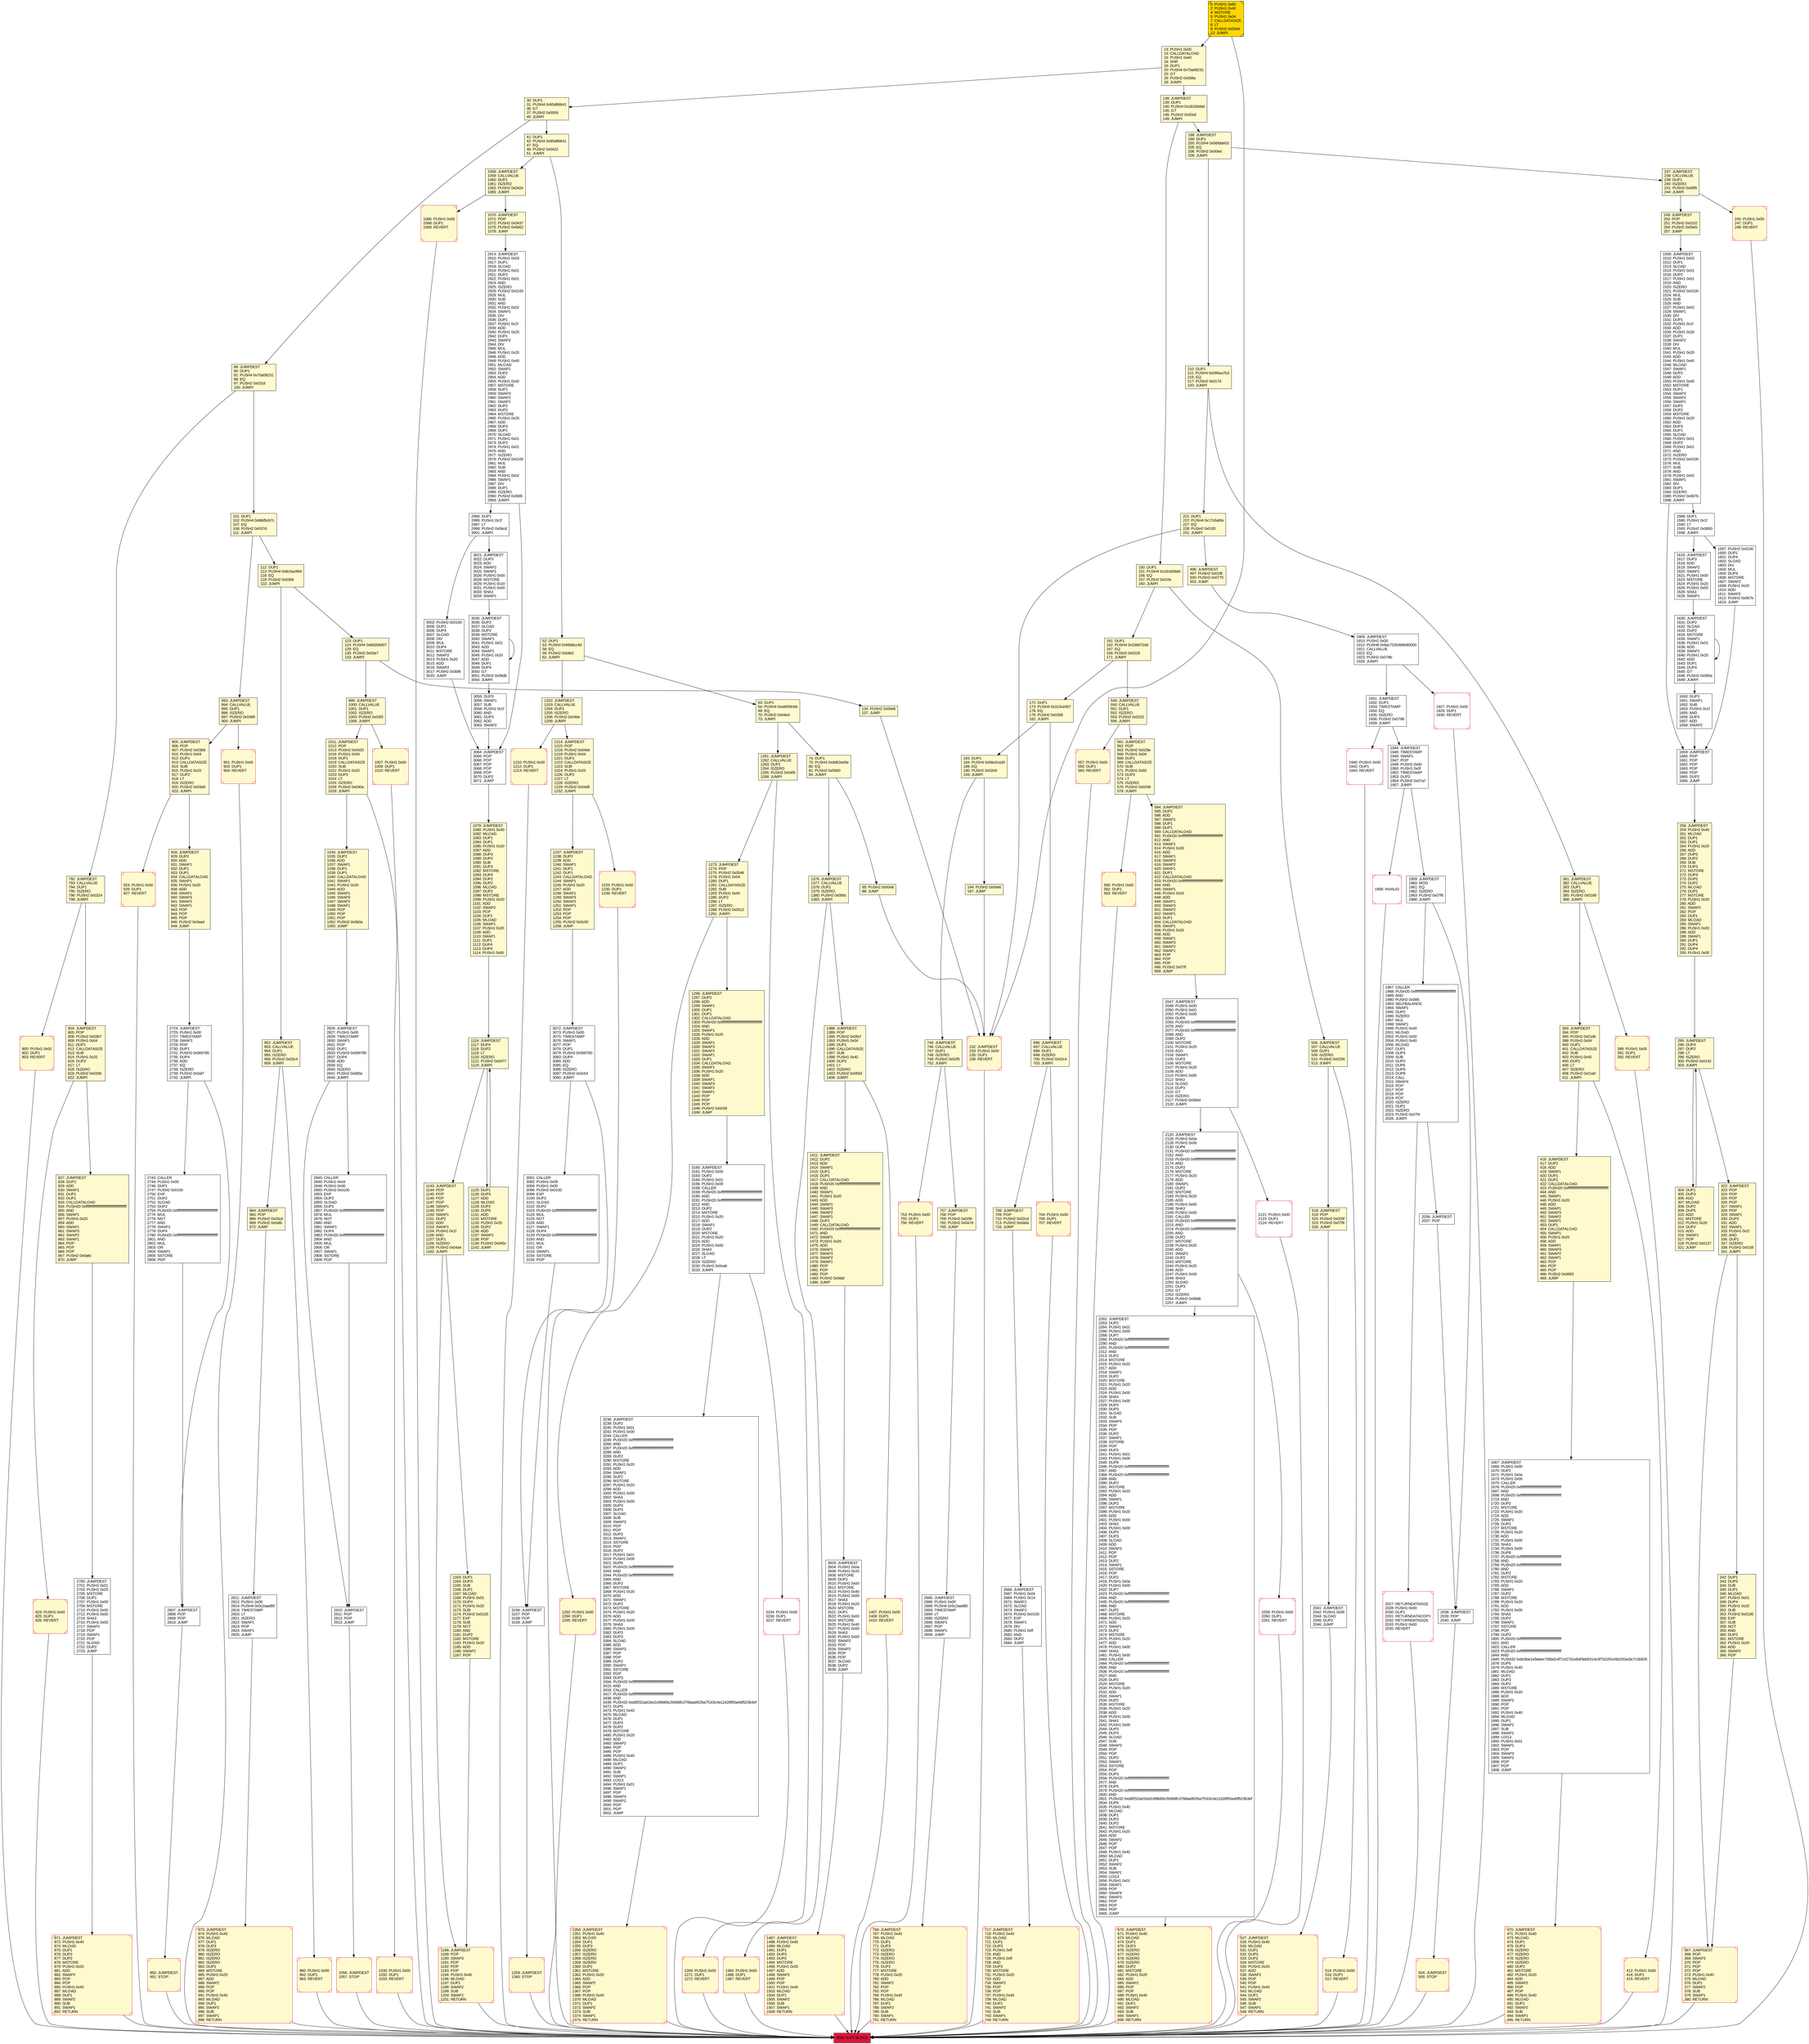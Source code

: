 digraph G {
bgcolor=transparent rankdir=UD;
node [shape=box style=filled color=black fillcolor=white fontname=arial fontcolor=black];
1034 [label="1034: JUMPDEST\l1035: DUP2\l1036: ADD\l1037: SWAP1\l1038: DUP1\l1039: DUP1\l1040: CALLDATALOAD\l1041: SWAP1\l1042: PUSH1 0x20\l1044: ADD\l1045: SWAP1\l1046: SWAP3\l1047: SWAP2\l1048: SWAP1\l1049: POP\l1050: POP\l1051: POP\l1052: PUSH2 0x0b0a\l1055: JUMP\l" fillcolor=lemonchiffon ];
3234 [label="3234: PUSH1 0x00\l3236: DUP1\l3237: REVERT\l" shape=Msquare color=crimson ];
134 [label="134: PUSH2 0x00e8\l137: JUMP\l" fillcolor=lemonchiffon ];
1411 [label="1411: JUMPDEST\l1412: DUP2\l1413: ADD\l1414: SWAP1\l1415: DUP1\l1416: DUP1\l1417: CALLDATALOAD\l1418: PUSH20 0xffffffffffffffffffffffffffffffffffffffff\l1439: AND\l1440: SWAP1\l1441: PUSH1 0x20\l1443: ADD\l1444: SWAP1\l1445: SWAP3\l1446: SWAP2\l1447: SWAP1\l1448: DUP1\l1449: CALLDATALOAD\l1450: PUSH20 0xffffffffffffffffffffffffffffffffffffffff\l1471: AND\l1472: SWAP1\l1473: PUSH1 0x20\l1475: ADD\l1476: SWAP1\l1477: SWAP3\l1478: SWAP2\l1479: SWAP1\l1480: POP\l1481: POP\l1482: POP\l1483: PUSH2 0x0daf\l1486: JUMP\l" fillcolor=lemonchiffon ];
2041 [label="2041: JUMPDEST\l2042: PUSH1 0x05\l2044: SLOAD\l2045: DUP2\l2046: JUMP\l" ];
2826 [label="2826: JUMPDEST\l2827: PUSH1 0x00\l2829: TIMESTAMP\l2830: SWAP1\l2831: POP\l2832: DUP1\l2833: PUSH3 0x069780\l2837: DUP4\l2838: ADD\l2839: EQ\l2840: ISZERO\l2841: PUSH2 0x0b5e\l2844: JUMPI\l" ];
1296 [label="1296: JUMPDEST\l1297: DUP2\l1298: ADD\l1299: SWAP1\l1300: DUP1\l1301: DUP1\l1302: CALLDATALOAD\l1303: PUSH20 0xffffffffffffffffffffffffffffffffffffffff\l1324: AND\l1325: SWAP1\l1326: PUSH1 0x20\l1328: ADD\l1329: SWAP1\l1330: SWAP3\l1331: SWAP2\l1332: SWAP1\l1333: DUP1\l1334: CALLDATALOAD\l1335: SWAP1\l1336: PUSH1 0x20\l1338: ADD\l1339: SWAP1\l1340: SWAP3\l1341: SWAP2\l1342: SWAP1\l1343: POP\l1344: POP\l1345: POP\l1346: PUSH2 0x0c58\l1349: JUMP\l" fillcolor=lemonchiffon ];
74 [label="74: DUP1\l75: PUSH4 0xdd62ed3e\l80: EQ\l81: PUSH2 0x0560\l84: JUMPI\l" fillcolor=lemonchiffon ];
506 [label="506: JUMPDEST\l507: CALLVALUE\l508: DUP1\l509: ISZERO\l510: PUSH2 0x0206\l513: JUMPI\l" fillcolor=lemonchiffon ];
1143 [label="1143: JUMPDEST\l1144: POP\l1145: POP\l1146: POP\l1147: POP\l1148: SWAP1\l1149: POP\l1150: SWAP1\l1151: DUP2\l1152: ADD\l1153: SWAP1\l1154: PUSH1 0x1f\l1156: AND\l1157: DUP1\l1158: ISZERO\l1159: PUSH2 0x04a4\l1162: JUMPI\l" fillcolor=lemonchiffon ];
2910 [label="2910: JUMPDEST\l2911: POP\l2912: POP\l2913: JUMP\l" ];
1958 [label="1958: INVALID\l" shape=Msquare color=crimson ];
804 [label="804: JUMPDEST\l805: POP\l806: PUSH2 0x0367\l809: PUSH1 0x04\l811: DUP1\l812: CALLDATASIZE\l813: SUB\l814: PUSH1 0x20\l816: DUP2\l817: LT\l818: ISZERO\l819: PUSH2 0x033b\l822: JUMPI\l" fillcolor=lemonchiffon ];
1125 [label="1125: DUP1\l1126: DUP3\l1127: ADD\l1128: MLOAD\l1129: DUP2\l1130: DUP5\l1131: ADD\l1132: MSTORE\l1133: PUSH1 0x20\l1135: DUP2\l1136: ADD\l1137: SWAP1\l1138: POP\l1139: PUSH2 0x045c\l1142: JUMP\l" fillcolor=lemonchiffon ];
1210 [label="1210: PUSH1 0x00\l1212: DUP1\l1213: REVERT\l" fillcolor=lemonchiffon shape=Msquare color=crimson ];
13 [label="13: PUSH1 0x00\l15: CALLDATALOAD\l16: PUSH1 0xe0\l18: SHR\l19: DUP1\l20: PUSH4 0x70a08231\l25: GT\l26: PUSH2 0x008a\l29: JUMPI\l" fillcolor=lemonchiffon ];
3156 [label="3156: JUMPDEST\l3157: POP\l3158: POP\l3159: JUMP\l" ];
161 [label="161: DUP1\l162: PUSH4 0x23b872dd\l167: EQ\l168: PUSH2 0x0225\l171: JUMPI\l" fillcolor=lemonchiffon ];
792 [label="792: JUMPDEST\l793: CALLVALUE\l794: DUP1\l795: ISZERO\l796: PUSH2 0x0324\l799: JUMPI\l" fillcolor=lemonchiffon ];
950 [label="950: JUMPDEST\l951: STOP\l" fillcolor=lemonchiffon shape=Msquare color=crimson ];
198 [label="198: JUMPDEST\l199: DUP1\l200: PUSH4 0x06fdde03\l205: EQ\l206: PUSH2 0x00ed\l209: JUMPI\l" fillcolor=lemonchiffon ];
389 [label="389: PUSH1 0x00\l391: DUP1\l392: REVERT\l" fillcolor=lemonchiffon shape=Msquare color=crimson ];
901 [label="901: PUSH1 0x00\l903: DUP1\l904: REVERT\l" fillcolor=lemonchiffon shape=Msquare color=crimson ];
1116 [label="1116: JUMPDEST\l1117: DUP4\l1118: DUP2\l1119: LT\l1120: ISZERO\l1121: PUSH2 0x0477\l1124: JUMPI\l" fillcolor=lemonchiffon ];
322 [label="322: JUMPDEST\l323: POP\l324: POP\l325: POP\l326: POP\l327: SWAP1\l328: POP\l329: SWAP1\l330: DUP2\l331: ADD\l332: SWAP1\l333: PUSH1 0x1f\l335: AND\l336: DUP1\l337: ISZERO\l338: PUSH2 0x016f\l341: JUMPI\l" fillcolor=lemonchiffon ];
1589 [label="1589: DUP1\l1590: PUSH1 0x1f\l1592: LT\l1593: PUSH2 0x0650\l1596: JUMPI\l" ];
1927 [label="1927: PUSH1 0x00\l1929: DUP1\l1930: REVERT\l" shape=Msquare color=crimson ];
41 [label="41: DUP1\l42: PUSH4 0x95d89b41\l47: EQ\l48: PUSH2 0x0422\l51: JUMPI\l" fillcolor=lemonchiffon ];
1388 [label="1388: JUMPDEST\l1389: POP\l1390: PUSH2 0x05cf\l1393: PUSH1 0x04\l1395: DUP1\l1396: CALLDATASIZE\l1397: SUB\l1398: PUSH1 0x40\l1400: DUP2\l1401: LT\l1402: ISZERO\l1403: PUSH2 0x0583\l1406: JUMPI\l" fillcolor=lemonchiffon ];
2125 [label="2125: JUMPDEST\l2126: PUSH1 0x0a\l2128: PUSH1 0x00\l2130: DUP6\l2131: PUSH20 0xffffffffffffffffffffffffffffffffffffffff\l2152: AND\l2153: PUSH20 0xffffffffffffffffffffffffffffffffffffffff\l2174: AND\l2175: DUP2\l2176: MSTORE\l2177: PUSH1 0x20\l2179: ADD\l2180: SWAP1\l2181: DUP2\l2182: MSTORE\l2183: PUSH1 0x20\l2185: ADD\l2186: PUSH1 0x00\l2188: SHA3\l2189: PUSH1 0x00\l2191: CALLER\l2192: PUSH20 0xffffffffffffffffffffffffffffffffffffffff\l2213: AND\l2214: PUSH20 0xffffffffffffffffffffffffffffffffffffffff\l2235: AND\l2236: DUP2\l2237: MSTORE\l2238: PUSH1 0x20\l2240: ADD\l2241: SWAP1\l2242: DUP2\l2243: MSTORE\l2244: PUSH1 0x20\l2246: ADD\l2247: PUSH1 0x00\l2249: SHA3\l2250: SLOAD\l2251: DUP3\l2252: GT\l2253: ISZERO\l2254: PUSH2 0x08d6\l2257: JUMPI\l" ];
381 [label="381: JUMPDEST\l382: CALLVALUE\l383: DUP1\l384: ISZERO\l385: PUSH2 0x0189\l388: JUMPI\l" fillcolor=lemonchiffon ];
1940 [label="1940: PUSH1 0x00\l1942: DUP1\l1943: REVERT\l" shape=Msquare color=crimson ];
1630 [label="1630: JUMPDEST\l1631: DUP2\l1632: SLOAD\l1633: DUP2\l1634: MSTORE\l1635: SWAP1\l1636: PUSH1 0x01\l1638: ADD\l1639: SWAP1\l1640: PUSH1 0x20\l1642: ADD\l1643: DUP1\l1644: DUP4\l1645: GT\l1646: PUSH2 0x065e\l1649: JUMPI\l" ];
2743 [label="2743: CALLER\l2744: PUSH1 0x00\l2746: DUP1\l2747: PUSH2 0x0100\l2750: EXP\l2751: DUP2\l2752: SLOAD\l2753: DUP2\l2754: PUSH20 0xffffffffffffffffffffffffffffffffffffffff\l2775: MUL\l2776: NOT\l2777: AND\l2778: SWAP1\l2779: DUP4\l2780: PUSH20 0xffffffffffffffffffffffffffffffffffffffff\l2801: AND\l2802: MUL\l2803: OR\l2804: SWAP1\l2805: SSTORE\l2806: POP\l" ];
221 [label="221: DUP1\l222: PUSH4 0x17c6abfa\l227: EQ\l228: PUSH2 0x01f0\l231: JUMPI\l" fillcolor=lemonchiffon ];
964 [label="964: JUMPDEST\l965: POP\l966: PUSH2 0x03cd\l969: PUSH2 0x0afb\l972: JUMP\l" fillcolor=lemonchiffon ];
1188 [label="1188: JUMPDEST\l1189: POP\l1190: SWAP3\l1191: POP\l1192: POP\l1193: POP\l1194: PUSH1 0x40\l1196: MLOAD\l1197: DUP1\l1198: SWAP2\l1199: SUB\l1200: SWAP1\l1201: RETURN\l" fillcolor=lemonchiffon shape=Msquare color=crimson ];
412 [label="412: PUSH1 0x00\l414: DUP1\l415: REVERT\l" fillcolor=lemonchiffon shape=Msquare color=crimson ];
924 [label="924: PUSH1 0x00\l926: DUP1\l927: REVERT\l" fillcolor=lemonchiffon shape=Msquare color=crimson ];
1273 [label="1273: JUMPDEST\l1274: POP\l1275: PUSH2 0x0546\l1278: PUSH1 0x04\l1280: DUP1\l1281: CALLDATASIZE\l1282: SUB\l1283: PUSH1 0x40\l1285: DUP2\l1286: LT\l1287: ISZERO\l1288: PUSH2 0x0510\l1291: JUMPI\l" fillcolor=lemonchiffon ];
893 [label="893: JUMPDEST\l894: CALLVALUE\l895: DUP1\l896: ISZERO\l897: PUSH2 0x0389\l900: JUMPI\l" fillcolor=lemonchiffon ];
194 [label="194: PUSH2 0x00e8\l197: JUMP\l" fillcolor=lemonchiffon ];
393 [label="393: JUMPDEST\l394: POP\l395: PUSH2 0x01d6\l398: PUSH1 0x04\l400: DUP1\l401: CALLDATASIZE\l402: SUB\l403: PUSH1 0x40\l405: DUP2\l406: LT\l407: ISZERO\l408: PUSH2 0x01a0\l411: JUMPI\l" fillcolor=lemonchiffon ];
304 [label="304: DUP1\l305: DUP3\l306: ADD\l307: MLOAD\l308: DUP2\l309: DUP5\l310: ADD\l311: MSTORE\l312: PUSH1 0x20\l314: DUP2\l315: ADD\l316: SWAP1\l317: POP\l318: PUSH2 0x0127\l321: JUMP\l" fillcolor=lemonchiffon ];
952 [label="952: JUMPDEST\l953: CALLVALUE\l954: DUP1\l955: ISZERO\l956: PUSH2 0x03c4\l959: JUMPI\l" fillcolor=lemonchiffon ];
1376 [label="1376: JUMPDEST\l1377: CALLVALUE\l1378: DUP1\l1379: ISZERO\l1380: PUSH2 0x056c\l1383: JUMPI\l" fillcolor=lemonchiffon ];
1616 [label="1616: JUMPDEST\l1617: DUP3\l1618: ADD\l1619: SWAP2\l1620: SWAP1\l1621: PUSH1 0x00\l1623: MSTORE\l1624: PUSH1 0x20\l1626: PUSH1 0x00\l1628: SHA3\l1629: SWAP1\l" ];
1650 [label="1650: DUP3\l1651: SWAP1\l1652: SUB\l1653: PUSH1 0x1f\l1655: AND\l1656: DUP3\l1657: ADD\l1658: SWAP2\l" ];
1659 [label="1659: JUMPDEST\l1660: POP\l1661: POP\l1662: POP\l1663: POP\l1664: POP\l1665: DUP2\l1666: JUMP\l" ];
1007 [label="1007: PUSH1 0x00\l1009: DUP1\l1010: REVERT\l" fillcolor=lemonchiffon shape=Msquare color=crimson ];
2845 [label="2845: CALLER\l2846: PUSH1 0x04\l2848: PUSH1 0x00\l2850: PUSH2 0x0100\l2853: EXP\l2854: DUP2\l2855: SLOAD\l2856: DUP2\l2857: PUSH20 0xffffffffffffffffffffffffffffffffffffffff\l2878: MUL\l2879: NOT\l2880: AND\l2881: SWAP1\l2882: DUP4\l2883: PUSH20 0xffffffffffffffffffffffffffffffffffffffff\l2904: AND\l2905: MUL\l2906: OR\l2907: SWAP1\l2908: SSTORE\l2909: POP\l" ];
745 [label="745: JUMPDEST\l746: CALLVALUE\l747: DUP1\l748: ISZERO\l749: PUSH2 0x02f5\l752: JUMPI\l" fillcolor=lemonchiffon ];
416 [label="416: JUMPDEST\l417: DUP2\l418: ADD\l419: SWAP1\l420: DUP1\l421: DUP1\l422: CALLDATALOAD\l423: PUSH20 0xffffffffffffffffffffffffffffffffffffffff\l444: AND\l445: SWAP1\l446: PUSH1 0x20\l448: ADD\l449: SWAP1\l450: SWAP3\l451: SWAP2\l452: SWAP1\l453: DUP1\l454: CALLDATALOAD\l455: SWAP1\l456: PUSH1 0x20\l458: ADD\l459: SWAP1\l460: SWAP3\l461: SWAP2\l462: SWAP1\l463: POP\l464: POP\l465: POP\l466: PUSH2 0x0683\l469: JUMP\l" fillcolor=lemonchiffon ];
1909 [label="1909: JUMPDEST\l1910: PUSH1 0x00\l1912: PUSH8 0x8ac7230489e80000\l1921: CALLVALUE\l1922: EQ\l1923: PUSH2 0x078b\l1926: JUMPI\l" ];
753 [label="753: PUSH1 0x00\l755: DUP1\l756: REVERT\l" fillcolor=lemonchiffon shape=Msquare color=crimson ];
245 [label="245: PUSH1 0x00\l247: DUP1\l248: REVERT\l" fillcolor=lemonchiffon shape=Msquare color=crimson ];
1269 [label="1269: PUSH1 0x00\l1271: DUP1\l1272: REVERT\l" fillcolor=lemonchiffon shape=Msquare color=crimson ];
237 [label="237: JUMPDEST\l238: CALLVALUE\l239: DUP1\l240: ISZERO\l241: PUSH2 0x00f9\l244: JUMPI\l" fillcolor=lemonchiffon ];
2700 [label="2700: JUMPDEST\l2701: PUSH1 0x01\l2703: PUSH1 0x20\l2705: MSTORE\l2706: DUP1\l2707: PUSH1 0x00\l2709: MSTORE\l2710: PUSH1 0x40\l2712: PUSH1 0x00\l2714: SHA3\l2715: PUSH1 0x00\l2717: SWAP2\l2718: POP\l2719: SWAP1\l2720: POP\l2721: SLOAD\l2722: DUP2\l2723: JUMP\l" ];
1237 [label="1237: JUMPDEST\l1238: DUP2\l1239: ADD\l1240: SWAP1\l1241: DUP1\l1242: DUP1\l1243: CALLDATALOAD\l1244: SWAP1\l1245: PUSH1 0x20\l1247: ADD\l1248: SWAP1\l1249: SWAP3\l1250: SWAP2\l1251: SWAP1\l1252: POP\l1253: POP\l1254: POP\l1255: PUSH2 0x0c00\l1258: JUMP\l" fillcolor=lemonchiffon ];
561 [label="561: JUMPDEST\l562: POP\l563: PUSH2 0x029e\l566: PUSH1 0x04\l568: DUP1\l569: CALLDATASIZE\l570: SUB\l571: PUSH1 0x60\l573: DUP2\l574: LT\l575: ISZERO\l576: PUSH2 0x0248\l579: JUMPI\l" fillcolor=lemonchiffon ];
1944 [label="1944: JUMPDEST\l1945: TIMESTAMP\l1946: SWAP1\l1947: POP\l1948: PUSH1 0x00\l1950: PUSH1 0x0f\l1952: TIMESTAMP\l1953: DUP2\l1954: PUSH2 0x07a7\l1957: JUMPI\l" ];
905 [label="905: JUMPDEST\l906: POP\l907: PUSH2 0x03b6\l910: PUSH1 0x04\l912: DUP1\l913: CALLDATASIZE\l914: SUB\l915: PUSH1 0x20\l917: DUP2\l918: LT\l919: ISZERO\l920: PUSH2 0x03a0\l923: JUMPI\l" fillcolor=lemonchiffon ];
342 [label="342: DUP1\l343: DUP3\l344: SUB\l345: DUP1\l346: MLOAD\l347: PUSH1 0x01\l349: DUP4\l350: PUSH1 0x20\l352: SUB\l353: PUSH2 0x0100\l356: EXP\l357: SUB\l358: NOT\l359: AND\l360: DUP2\l361: MSTORE\l362: PUSH1 0x20\l364: ADD\l365: SWAP2\l366: POP\l" fillcolor=lemonchiffon ];
757 [label="757: JUMPDEST\l758: POP\l759: PUSH2 0x02fe\l762: PUSH2 0x0a7d\l765: JUMP\l" fillcolor=lemonchiffon ];
2262 [label="2262: JUMPDEST\l2263: DUP2\l2264: PUSH1 0x01\l2266: PUSH1 0x00\l2268: DUP7\l2269: PUSH20 0xffffffffffffffffffffffffffffffffffffffff\l2290: AND\l2291: PUSH20 0xffffffffffffffffffffffffffffffffffffffff\l2312: AND\l2313: DUP2\l2314: MSTORE\l2315: PUSH1 0x20\l2317: ADD\l2318: SWAP1\l2319: DUP2\l2320: MSTORE\l2321: PUSH1 0x20\l2323: ADD\l2324: PUSH1 0x00\l2326: SHA3\l2327: PUSH1 0x00\l2329: DUP3\l2330: DUP3\l2331: SLOAD\l2332: SUB\l2333: SWAP3\l2334: POP\l2335: POP\l2336: DUP2\l2337: SWAP1\l2338: SSTORE\l2339: POP\l2340: DUP2\l2341: PUSH1 0x01\l2343: PUSH1 0x00\l2345: DUP6\l2346: PUSH20 0xffffffffffffffffffffffffffffffffffffffff\l2367: AND\l2368: PUSH20 0xffffffffffffffffffffffffffffffffffffffff\l2389: AND\l2390: DUP2\l2391: MSTORE\l2392: PUSH1 0x20\l2394: ADD\l2395: SWAP1\l2396: DUP2\l2397: MSTORE\l2398: PUSH1 0x20\l2400: ADD\l2401: PUSH1 0x00\l2403: SHA3\l2404: PUSH1 0x00\l2406: DUP3\l2407: DUP3\l2408: SLOAD\l2409: ADD\l2410: SWAP3\l2411: POP\l2412: POP\l2413: DUP2\l2414: SWAP1\l2415: SSTORE\l2416: POP\l2417: DUP2\l2418: PUSH1 0x0a\l2420: PUSH1 0x00\l2422: DUP7\l2423: PUSH20 0xffffffffffffffffffffffffffffffffffffffff\l2444: AND\l2445: PUSH20 0xffffffffffffffffffffffffffffffffffffffff\l2466: AND\l2467: DUP2\l2468: MSTORE\l2469: PUSH1 0x20\l2471: ADD\l2472: SWAP1\l2473: DUP2\l2474: MSTORE\l2475: PUSH1 0x20\l2477: ADD\l2478: PUSH1 0x00\l2480: SHA3\l2481: PUSH1 0x00\l2483: CALLER\l2484: PUSH20 0xffffffffffffffffffffffffffffffffffffffff\l2505: AND\l2506: PUSH20 0xffffffffffffffffffffffffffffffffffffffff\l2527: AND\l2528: DUP2\l2529: MSTORE\l2530: PUSH1 0x20\l2532: ADD\l2533: SWAP1\l2534: DUP2\l2535: MSTORE\l2536: PUSH1 0x20\l2538: ADD\l2539: PUSH1 0x00\l2541: SHA3\l2542: PUSH1 0x00\l2544: DUP3\l2545: DUP3\l2546: SLOAD\l2547: SUB\l2548: SWAP3\l2549: POP\l2550: POP\l2551: DUP2\l2552: SWAP1\l2553: SSTORE\l2554: POP\l2555: DUP3\l2556: PUSH20 0xffffffffffffffffffffffffffffffffffffffff\l2577: AND\l2578: DUP5\l2579: PUSH20 0xffffffffffffffffffffffffffffffffffffffff\l2600: AND\l2601: PUSH32 0xddf252ad1be2c89b69c2b068fc378daa952ba7f163c4a11628f55a4df523b3ef\l2634: DUP5\l2635: PUSH1 0x40\l2637: MLOAD\l2638: DUP1\l2639: DUP3\l2640: DUP2\l2641: MSTORE\l2642: PUSH1 0x20\l2644: ADD\l2645: SWAP2\l2646: POP\l2647: POP\l2648: PUSH1 0x40\l2650: MLOAD\l2651: DUP1\l2652: SWAP2\l2653: SUB\l2654: SWAP1\l2655: LOG3\l2656: PUSH1 0x01\l2658: SWAP1\l2659: POP\l2660: SWAP4\l2661: SWAP3\l2662: POP\l2663: POP\l2664: POP\l2665: JUMP\l" ];
704 [label="704: PUSH1 0x00\l706: DUP1\l707: REVERT\l" fillcolor=lemonchiffon shape=Msquare color=crimson ];
960 [label="960: PUSH1 0x00\l962: DUP1\l963: REVERT\l" fillcolor=lemonchiffon shape=Msquare color=crimson ];
1202 [label="1202: JUMPDEST\l1203: CALLVALUE\l1204: DUP1\l1205: ISZERO\l1206: PUSH2 0x04be\l1209: JUMPI\l" fillcolor=lemonchiffon ];
549 [label="549: JUMPDEST\l550: CALLVALUE\l551: DUP1\l552: ISZERO\l553: PUSH2 0x0231\l556: JUMPI\l" fillcolor=lemonchiffon ];
1597 [label="1597: PUSH2 0x0100\l1600: DUP1\l1601: DUP4\l1602: SLOAD\l1603: DIV\l1604: MUL\l1605: DUP4\l1606: MSTORE\l1607: SWAP2\l1608: PUSH1 0x20\l1610: ADD\l1611: SWAP2\l1612: PUSH2 0x067b\l1615: JUMP\l" ];
1261 [label="1261: JUMPDEST\l1262: CALLVALUE\l1263: DUP1\l1264: ISZERO\l1265: PUSH2 0x04f9\l1268: JUMPI\l" fillcolor=lemonchiffon ];
2666 [label="2666: JUMPDEST\l2667: PUSH1 0x04\l2669: PUSH1 0x14\l2671: SWAP1\l2672: SLOAD\l2673: SWAP1\l2674: PUSH2 0x0100\l2677: EXP\l2678: SWAP1\l2679: DIV\l2680: PUSH1 0xff\l2682: AND\l2683: DUP2\l2684: JUMP\l" ];
112 [label="112: DUP1\l113: PUSH4 0x8c5ac894\l118: EQ\l119: PUSH2 0x03b8\l122: JUMPI\l" fillcolor=lemonchiffon ];
504 [label="504: JUMPDEST\l505: STOP\l" fillcolor=lemonchiffon shape=Msquare color=crimson ];
2811 [label="2811: JUMPDEST\l2812: PUSH1 0x00\l2814: PUSH4 0x5c2aad80\l2819: TIMESTAMP\l2820: LT\l2821: ISZERO\l2822: SWAP1\l2823: POP\l2824: SWAP1\l2825: JUMP\l" ];
1233 [label="1233: PUSH1 0x00\l1235: DUP1\l1236: REVERT\l" fillcolor=lemonchiffon shape=Msquare color=crimson ];
1931 [label="1931: JUMPDEST\l1932: DUP1\l1933: TIMESTAMP\l1934: EQ\l1935: ISZERO\l1936: PUSH2 0x0798\l1939: JUMPI\l" ];
2258 [label="2258: PUSH1 0x00\l2260: DUP1\l2261: REVERT\l" shape=Msquare color=crimson ];
138 [label="138: JUMPDEST\l139: DUP1\l140: PUSH4 0x18160ddd\l145: GT\l146: PUSH2 0x00c6\l149: JUMPI\l" fillcolor=lemonchiffon ];
717 [label="717: JUMPDEST\l718: PUSH1 0x40\l720: MLOAD\l721: DUP1\l722: DUP3\l723: PUSH1 0xff\l725: AND\l726: PUSH1 0xff\l728: AND\l729: DUP2\l730: MSTORE\l731: PUSH1 0x20\l733: ADD\l734: SWAP2\l735: POP\l736: POP\l737: PUSH1 0x40\l739: MLOAD\l740: DUP1\l741: SWAP2\l742: SUB\l743: SWAP1\l744: RETURN\l" fillcolor=lemonchiffon shape=Msquare color=crimson ];
2914 [label="2914: JUMPDEST\l2915: PUSH1 0x03\l2917: DUP1\l2918: SLOAD\l2919: PUSH1 0x01\l2921: DUP2\l2922: PUSH1 0x01\l2924: AND\l2925: ISZERO\l2926: PUSH2 0x0100\l2929: MUL\l2930: SUB\l2931: AND\l2932: PUSH1 0x02\l2934: SWAP1\l2935: DIV\l2936: DUP1\l2937: PUSH1 0x1f\l2939: ADD\l2940: PUSH1 0x20\l2942: DUP1\l2943: SWAP2\l2944: DIV\l2945: MUL\l2946: PUSH1 0x20\l2948: ADD\l2949: PUSH1 0x40\l2951: MLOAD\l2952: SWAP1\l2953: DUP2\l2954: ADD\l2955: PUSH1 0x40\l2957: MSTORE\l2958: DUP1\l2959: SWAP3\l2960: SWAP2\l2961: SWAP1\l2962: DUP2\l2963: DUP2\l2964: MSTORE\l2965: PUSH1 0x20\l2967: ADD\l2968: DUP3\l2969: DUP1\l2970: SLOAD\l2971: PUSH1 0x01\l2973: DUP2\l2974: PUSH1 0x01\l2976: AND\l2977: ISZERO\l2978: PUSH2 0x0100\l2981: MUL\l2982: SUB\l2983: AND\l2984: PUSH1 0x02\l2986: SWAP1\l2987: DIV\l2988: DUP1\l2989: ISZERO\l2990: PUSH2 0x0bf8\l2993: JUMPI\l" ];
1350 [label="1350: JUMPDEST\l1351: PUSH1 0x40\l1353: MLOAD\l1354: DUP1\l1355: DUP3\l1356: ISZERO\l1357: ISZERO\l1358: ISZERO\l1359: ISZERO\l1360: DUP2\l1361: MSTORE\l1362: PUSH1 0x20\l1364: ADD\l1365: SWAP2\l1366: POP\l1367: POP\l1368: PUSH1 0x40\l1370: MLOAD\l1371: DUP1\l1372: SWAP2\l1373: SUB\l1374: SWAP1\l1375: RETURN\l" fillcolor=lemonchiffon shape=Msquare color=crimson ];
999 [label="999: JUMPDEST\l1000: CALLVALUE\l1001: DUP1\l1002: ISZERO\l1003: PUSH2 0x03f3\l1006: JUMPI\l" fillcolor=lemonchiffon ];
827 [label="827: JUMPDEST\l828: DUP2\l829: ADD\l830: SWAP1\l831: DUP1\l832: DUP1\l833: CALLDATALOAD\l834: PUSH20 0xffffffffffffffffffffffffffffffffffffffff\l855: AND\l856: SWAP1\l857: PUSH1 0x20\l859: ADD\l860: SWAP1\l861: SWAP3\l862: SWAP2\l863: SWAP1\l864: POP\l865: POP\l866: POP\l867: PUSH2 0x0a8c\l870: JUMP\l" fillcolor=lemonchiffon ];
1487 [label="1487: JUMPDEST\l1488: PUSH1 0x40\l1490: MLOAD\l1491: DUP1\l1492: DUP3\l1493: DUP2\l1494: MSTORE\l1495: PUSH1 0x20\l1497: ADD\l1498: SWAP2\l1499: POP\l1500: POP\l1501: PUSH1 0x40\l1503: MLOAD\l1504: DUP1\l1505: SWAP2\l1506: SUB\l1507: SWAP1\l1508: RETURN\l" fillcolor=lemonchiffon shape=Msquare color=crimson ];
928 [label="928: JUMPDEST\l929: DUP2\l930: ADD\l931: SWAP1\l932: DUP1\l933: DUP1\l934: CALLDATALOAD\l935: SWAP1\l936: PUSH1 0x20\l938: ADD\l939: SWAP1\l940: SWAP3\l941: SWAP2\l942: SWAP1\l943: POP\l944: POP\l945: POP\l946: PUSH2 0x0aa4\l949: JUMP\l" fillcolor=lemonchiffon ];
1259 [label="1259: JUMPDEST\l1260: STOP\l" fillcolor=lemonchiffon shape=Msquare color=crimson ];
1163 [label="1163: DUP1\l1164: DUP3\l1165: SUB\l1166: DUP1\l1167: MLOAD\l1168: PUSH1 0x01\l1170: DUP4\l1171: PUSH1 0x20\l1173: SUB\l1174: PUSH2 0x0100\l1177: EXP\l1178: SUB\l1179: NOT\l1180: AND\l1181: DUP2\l1182: MSTORE\l1183: PUSH1 0x20\l1185: ADD\l1186: SWAP2\l1187: POP\l" fillcolor=lemonchiffon ];
210 [label="210: DUP1\l211: PUSH4 0x095ea7b3\l216: EQ\l217: PUSH2 0x017d\l220: JUMPI\l" fillcolor=lemonchiffon ];
800 [label="800: PUSH1 0x00\l802: DUP1\l803: REVERT\l" fillcolor=lemonchiffon shape=Msquare color=crimson ];
3160 [label="3160: JUMPDEST\l3161: PUSH1 0x00\l3163: DUP2\l3164: PUSH1 0x01\l3166: PUSH1 0x00\l3168: CALLER\l3169: PUSH20 0xffffffffffffffffffffffffffffffffffffffff\l3190: AND\l3191: PUSH20 0xffffffffffffffffffffffffffffffffffffffff\l3212: AND\l3213: DUP2\l3214: MSTORE\l3215: PUSH1 0x20\l3217: ADD\l3218: SWAP1\l3219: DUP2\l3220: MSTORE\l3221: PUSH1 0x20\l3223: ADD\l3224: PUSH1 0x00\l3226: SHA3\l3227: SLOAD\l3228: LT\l3229: ISZERO\l3230: PUSH2 0x0ca6\l3233: JUMPI\l" ];
3072 [label="3072: JUMPDEST\l3073: PUSH1 0x00\l3075: TIMESTAMP\l3076: SWAP1\l3077: POP\l3078: DUP1\l3079: PUSH3 0x069780\l3083: DUP4\l3084: ADD\l3085: EQ\l3086: ISZERO\l3087: PUSH2 0x0c54\l3090: JUMPI\l" ];
1070 [label="1070: JUMPDEST\l1071: POP\l1072: PUSH2 0x0437\l1075: PUSH2 0x0b62\l1078: JUMP\l" fillcolor=lemonchiffon ];
1079 [label="1079: JUMPDEST\l1080: PUSH1 0x40\l1082: MLOAD\l1083: DUP1\l1084: DUP1\l1085: PUSH1 0x20\l1087: ADD\l1088: DUP3\l1089: DUP2\l1090: SUB\l1091: DUP3\l1092: MSTORE\l1093: DUP4\l1094: DUP2\l1095: DUP2\l1096: MLOAD\l1097: DUP2\l1098: MSTORE\l1099: PUSH1 0x20\l1101: ADD\l1102: SWAP2\l1103: POP\l1104: DUP1\l1105: MLOAD\l1106: SWAP1\l1107: PUSH1 0x20\l1109: ADD\l1110: SWAP1\l1111: DUP1\l1112: DUP4\l1113: DUP4\l1114: PUSH1 0x00\l" fillcolor=lemonchiffon ];
1066 [label="1066: PUSH1 0x00\l1068: DUP1\l1069: REVERT\l" fillcolor=lemonchiffon shape=Msquare color=crimson ];
557 [label="557: PUSH1 0x00\l559: DUP1\l560: REVERT\l" fillcolor=lemonchiffon shape=Msquare color=crimson ];
123 [label="123: DUP1\l124: PUSH4 0x8d356d07\l129: EQ\l130: PUSH2 0x03e7\l133: JUMPI\l" fillcolor=lemonchiffon ];
708 [label="708: JUMPDEST\l709: POP\l710: PUSH2 0x02cd\l713: PUSH2 0x0a6a\l716: JUMP\l" fillcolor=lemonchiffon ];
2994 [label="2994: DUP1\l2995: PUSH1 0x1f\l2997: LT\l2998: PUSH2 0x0bcd\l3001: JUMPI\l" ];
3091 [label="3091: CALLER\l3092: PUSH1 0x09\l3094: PUSH1 0x00\l3096: PUSH2 0x0100\l3099: EXP\l3100: DUP2\l3101: SLOAD\l3102: DUP2\l3103: PUSH20 0xffffffffffffffffffffffffffffffffffffffff\l3124: MUL\l3125: NOT\l3126: AND\l3127: SWAP1\l3128: DUP4\l3129: PUSH20 0xffffffffffffffffffffffffffffffffffffffff\l3150: AND\l3151: MUL\l3152: OR\l3153: SWAP1\l3154: SSTORE\l3155: POP\l" ];
496 [label="496: JUMPDEST\l497: PUSH2 0x01f8\l500: PUSH2 0x0775\l503: JUMP\l" fillcolor=lemonchiffon ];
823 [label="823: PUSH1 0x00\l825: DUP1\l826: REVERT\l" fillcolor=lemonchiffon shape=Msquare color=crimson ];
3002 [label="3002: PUSH2 0x0100\l3005: DUP1\l3006: DUP4\l3007: SLOAD\l3008: DIV\l3009: MUL\l3010: DUP4\l3011: MSTORE\l3012: SWAP2\l3013: PUSH1 0x20\l3015: ADD\l3016: SWAP2\l3017: PUSH2 0x0bf8\l3020: JUMP\l" ];
63 [label="63: DUP1\l64: PUSH4 0xa9059cbb\l69: EQ\l70: PUSH2 0x04ed\l73: JUMPI\l" fillcolor=lemonchiffon ];
172 [label="172: DUP1\l173: PUSH4 0x313ce567\l178: EQ\l179: PUSH2 0x02b8\l182: JUMPI\l" fillcolor=lemonchiffon ];
1058 [label="1058: JUMPDEST\l1059: CALLVALUE\l1060: DUP1\l1061: ISZERO\l1062: PUSH2 0x042e\l1065: JUMPI\l" fillcolor=lemonchiffon ];
1959 [label="1959: JUMPDEST\l1960: MOD\l1961: EQ\l1962: ISZERO\l1963: PUSH2 0x07f6\l1966: JUMPI\l" ];
670 [label="670: JUMPDEST\l671: PUSH1 0x40\l673: MLOAD\l674: DUP1\l675: DUP3\l676: ISZERO\l677: ISZERO\l678: ISZERO\l679: ISZERO\l680: DUP2\l681: MSTORE\l682: PUSH1 0x20\l684: ADD\l685: SWAP2\l686: POP\l687: POP\l688: PUSH1 0x40\l690: MLOAD\l691: DUP1\l692: SWAP2\l693: SUB\l694: SWAP1\l695: RETURN\l" fillcolor=lemonchiffon shape=Msquare color=crimson ];
514 [label="514: PUSH1 0x00\l516: DUP1\l517: REVERT\l" fillcolor=lemonchiffon shape=Msquare color=crimson ];
3503 [label="3503: JUMPDEST\l3504: PUSH1 0x0a\l3506: PUSH1 0x20\l3508: MSTORE\l3509: DUP2\l3510: PUSH1 0x00\l3512: MSTORE\l3513: PUSH1 0x40\l3515: PUSH1 0x00\l3517: SHA3\l3518: PUSH1 0x20\l3520: MSTORE\l3521: DUP1\l3522: PUSH1 0x00\l3524: MSTORE\l3525: PUSH1 0x40\l3527: PUSH1 0x00\l3529: SHA3\l3530: PUSH1 0x00\l3532: SWAP2\l3533: POP\l3534: SWAP2\l3535: POP\l3536: POP\l3537: SLOAD\l3538: DUP2\l3539: JUMP\l" ];
1030 [label="1030: PUSH1 0x00\l1032: DUP1\l1033: REVERT\l" fillcolor=lemonchiffon shape=Msquare color=crimson ];
584 [label="584: JUMPDEST\l585: DUP2\l586: ADD\l587: SWAP1\l588: DUP1\l589: DUP1\l590: CALLDATALOAD\l591: PUSH20 0xffffffffffffffffffffffffffffffffffffffff\l612: AND\l613: SWAP1\l614: PUSH1 0x20\l616: ADD\l617: SWAP1\l618: SWAP3\l619: SWAP2\l620: SWAP1\l621: DUP1\l622: CALLDATALOAD\l623: PUSH20 0xffffffffffffffffffffffffffffffffffffffff\l644: AND\l645: SWAP1\l646: PUSH1 0x20\l648: ADD\l649: SWAP1\l650: SWAP3\l651: SWAP2\l652: SWAP1\l653: DUP1\l654: CALLDATALOAD\l655: SWAP1\l656: PUSH1 0x20\l658: ADD\l659: SWAP1\l660: SWAP3\l661: SWAP2\l662: SWAP1\l663: POP\l664: POP\l665: POP\l666: PUSH2 0x07ff\l669: JUMP\l" fillcolor=lemonchiffon ];
1292 [label="1292: PUSH1 0x00\l1294: DUP1\l1295: REVERT\l" fillcolor=lemonchiffon shape=Msquare color=crimson ];
258 [label="258: JUMPDEST\l259: PUSH1 0x40\l261: MLOAD\l262: DUP1\l263: DUP1\l264: PUSH1 0x20\l266: ADD\l267: DUP3\l268: DUP2\l269: SUB\l270: DUP3\l271: MSTORE\l272: DUP4\l273: DUP2\l274: DUP2\l275: MLOAD\l276: DUP2\l277: MSTORE\l278: PUSH1 0x20\l280: ADD\l281: SWAP2\l282: POP\l283: DUP1\l284: MLOAD\l285: SWAP1\l286: PUSH1 0x20\l288: ADD\l289: SWAP1\l290: DUP1\l291: DUP4\l292: DUP4\l293: PUSH1 0x00\l" fillcolor=lemonchiffon ];
1056 [label="1056: JUMPDEST\l1057: STOP\l" fillcolor=lemonchiffon shape=Msquare color=crimson ];
518 [label="518: JUMPDEST\l519: POP\l520: PUSH2 0x020f\l523: PUSH2 0x07f9\l526: JUMP\l" fillcolor=lemonchiffon ];
30 [label="30: DUP1\l31: PUSH4 0x95d89b41\l36: GT\l37: PUSH2 0x0059\l40: JUMPI\l" fillcolor=lemonchiffon ];
101 [label="101: DUP1\l102: PUSH4 0x88d5cb7c\l107: EQ\l108: PUSH2 0x037d\l111: JUMPI\l" fillcolor=lemonchiffon ];
2724 [label="2724: JUMPDEST\l2725: PUSH1 0x00\l2727: TIMESTAMP\l2728: SWAP1\l2729: POP\l2730: DUP1\l2731: PUSH3 0x069780\l2735: DUP4\l2736: ADD\l2737: EQ\l2738: ISZERO\l2739: PUSH2 0x0af7\l2742: JUMPI\l" ];
527 [label="527: JUMPDEST\l528: PUSH1 0x40\l530: MLOAD\l531: DUP1\l532: DUP3\l533: DUP2\l534: MSTORE\l535: PUSH1 0x20\l537: ADD\l538: SWAP2\l539: POP\l540: POP\l541: PUSH1 0x40\l543: MLOAD\l544: DUP1\l545: SWAP2\l546: SUB\l547: SWAP1\l548: RETURN\l" fillcolor=lemonchiffon shape=Msquare color=crimson ];
2807 [label="2807: JUMPDEST\l2808: POP\l2809: POP\l2810: JUMP\l" ];
183 [label="183: DUP1\l184: PUSH4 0x56e2ca30\l189: EQ\l190: PUSH2 0x02e9\l193: JUMPI\l" fillcolor=lemonchiffon ];
766 [label="766: JUMPDEST\l767: PUSH1 0x40\l769: MLOAD\l770: DUP1\l771: DUP3\l772: ISZERO\l773: ISZERO\l774: ISZERO\l775: ISZERO\l776: DUP2\l777: MSTORE\l778: PUSH1 0x20\l780: ADD\l781: SWAP2\l782: POP\l783: POP\l784: PUSH1 0x40\l786: MLOAD\l787: DUP1\l788: SWAP2\l789: SUB\l790: SWAP1\l791: RETURN\l" fillcolor=lemonchiffon shape=Msquare color=crimson ];
2036 [label="2036: JUMPDEST\l2037: POP\l" ];
1384 [label="1384: PUSH1 0x00\l1386: DUP1\l1387: REVERT\l" fillcolor=lemonchiffon shape=Msquare color=crimson ];
3064 [label="3064: JUMPDEST\l3065: POP\l3066: POP\l3067: POP\l3068: POP\l3069: POP\l3070: DUP2\l3071: JUMP\l" ];
2038 [label="2038: JUMPDEST\l2039: POP\l2040: JUMP\l" ];
89 [label="89: JUMPDEST\l90: DUP1\l91: PUSH4 0x70a08231\l96: EQ\l97: PUSH2 0x0318\l100: JUMPI\l" fillcolor=lemonchiffon ];
2047 [label="2047: JUMPDEST\l2048: PUSH1 0x00\l2050: PUSH1 0x01\l2052: PUSH1 0x00\l2054: DUP6\l2055: PUSH20 0xffffffffffffffffffffffffffffffffffffffff\l2076: AND\l2077: PUSH20 0xffffffffffffffffffffffffffffffffffffffff\l2098: AND\l2099: DUP2\l2100: MSTORE\l2101: PUSH1 0x20\l2103: ADD\l2104: SWAP1\l2105: DUP2\l2106: MSTORE\l2107: PUSH1 0x20\l2109: ADD\l2110: PUSH1 0x00\l2112: SHA3\l2113: SLOAD\l2114: DUP3\l2115: GT\l2116: ISZERO\l2117: PUSH2 0x084d\l2120: JUMPI\l" ];
3540 [label="3540: EXIT BLOCK\l" fillcolor=crimson ];
871 [label="871: JUMPDEST\l872: PUSH1 0x40\l874: MLOAD\l875: DUP1\l876: DUP3\l877: DUP2\l878: MSTORE\l879: PUSH1 0x20\l881: ADD\l882: SWAP2\l883: POP\l884: POP\l885: PUSH1 0x40\l887: MLOAD\l888: DUP1\l889: SWAP2\l890: SUB\l891: SWAP1\l892: RETURN\l" fillcolor=lemonchiffon shape=Msquare color=crimson ];
85 [label="85: PUSH2 0x00e8\l88: JUMP\l" fillcolor=lemonchiffon ];
295 [label="295: JUMPDEST\l296: DUP4\l297: DUP2\l298: LT\l299: ISZERO\l300: PUSH2 0x0142\l303: JUMPI\l" fillcolor=lemonchiffon ];
3238 [label="3238: JUMPDEST\l3239: DUP2\l3240: PUSH1 0x01\l3242: PUSH1 0x00\l3244: CALLER\l3245: PUSH20 0xffffffffffffffffffffffffffffffffffffffff\l3266: AND\l3267: PUSH20 0xffffffffffffffffffffffffffffffffffffffff\l3288: AND\l3289: DUP2\l3290: MSTORE\l3291: PUSH1 0x20\l3293: ADD\l3294: SWAP1\l3295: DUP2\l3296: MSTORE\l3297: PUSH1 0x20\l3299: ADD\l3300: PUSH1 0x00\l3302: SHA3\l3303: PUSH1 0x00\l3305: DUP3\l3306: DUP3\l3307: SLOAD\l3308: SUB\l3309: SWAP3\l3310: POP\l3311: POP\l3312: DUP2\l3313: SWAP1\l3314: SSTORE\l3315: POP\l3316: DUP2\l3317: PUSH1 0x01\l3319: PUSH1 0x00\l3321: DUP6\l3322: PUSH20 0xffffffffffffffffffffffffffffffffffffffff\l3343: AND\l3344: PUSH20 0xffffffffffffffffffffffffffffffffffffffff\l3365: AND\l3366: DUP2\l3367: MSTORE\l3368: PUSH1 0x20\l3370: ADD\l3371: SWAP1\l3372: DUP2\l3373: MSTORE\l3374: PUSH1 0x20\l3376: ADD\l3377: PUSH1 0x00\l3379: SHA3\l3380: PUSH1 0x00\l3382: DUP3\l3383: DUP3\l3384: SLOAD\l3385: ADD\l3386: SWAP3\l3387: POP\l3388: POP\l3389: DUP2\l3390: SWAP1\l3391: SSTORE\l3392: POP\l3393: DUP3\l3394: PUSH20 0xffffffffffffffffffffffffffffffffffffffff\l3415: AND\l3416: CALLER\l3417: PUSH20 0xffffffffffffffffffffffffffffffffffffffff\l3438: AND\l3439: PUSH32 0xddf252ad1be2c89b69c2b068fc378daa952ba7f163c4a11628f55a4df523b3ef\l3472: DUP5\l3473: PUSH1 0x40\l3475: MLOAD\l3476: DUP1\l3477: DUP3\l3478: DUP2\l3479: MSTORE\l3480: PUSH1 0x20\l3482: ADD\l3483: SWAP2\l3484: POP\l3485: POP\l3486: PUSH1 0x40\l3488: MLOAD\l3489: DUP1\l3490: SWAP2\l3491: SUB\l3492: SWAP1\l3493: LOG3\l3494: PUSH1 0x01\l3496: SWAP1\l3497: POP\l3498: SWAP3\l3499: SWAP2\l3500: POP\l3501: POP\l3502: JUMP\l" ];
3021 [label="3021: JUMPDEST\l3022: DUP3\l3023: ADD\l3024: SWAP2\l3025: SWAP1\l3026: PUSH1 0x00\l3028: MSTORE\l3029: PUSH1 0x20\l3031: PUSH1 0x00\l3033: SHA3\l3034: SWAP1\l" ];
3055 [label="3055: DUP3\l3056: SWAP1\l3057: SUB\l3058: PUSH1 0x1f\l3060: AND\l3061: DUP3\l3062: ADD\l3063: SWAP2\l" ];
0 [label="0: PUSH1 0x80\l2: PUSH1 0x40\l4: MSTORE\l5: PUSH1 0x04\l7: CALLDATASIZE\l8: LT\l9: PUSH2 0x00e8\l12: JUMPI\l" fillcolor=lemonchiffon shape=Msquare fillcolor=gold ];
1011 [label="1011: JUMPDEST\l1012: POP\l1013: PUSH2 0x0420\l1016: PUSH1 0x04\l1018: DUP1\l1019: CALLDATASIZE\l1020: SUB\l1021: PUSH1 0x20\l1023: DUP2\l1024: LT\l1025: ISZERO\l1026: PUSH2 0x040a\l1029: JUMPI\l" fillcolor=lemonchiffon ];
1407 [label="1407: PUSH1 0x00\l1409: DUP1\l1410: REVERT\l" fillcolor=lemonchiffon shape=Msquare color=crimson ];
1509 [label="1509: JUMPDEST\l1510: PUSH1 0x02\l1512: DUP1\l1513: SLOAD\l1514: PUSH1 0x01\l1516: DUP2\l1517: PUSH1 0x01\l1519: AND\l1520: ISZERO\l1521: PUSH2 0x0100\l1524: MUL\l1525: SUB\l1526: AND\l1527: PUSH1 0x02\l1529: SWAP1\l1530: DIV\l1531: DUP1\l1532: PUSH1 0x1f\l1534: ADD\l1535: PUSH1 0x20\l1537: DUP1\l1538: SWAP2\l1539: DIV\l1540: MUL\l1541: PUSH1 0x20\l1543: ADD\l1544: PUSH1 0x40\l1546: MLOAD\l1547: SWAP1\l1548: DUP2\l1549: ADD\l1550: PUSH1 0x40\l1552: MSTORE\l1553: DUP1\l1554: SWAP3\l1555: SWAP2\l1556: SWAP1\l1557: DUP2\l1558: DUP2\l1559: MSTORE\l1560: PUSH1 0x20\l1562: ADD\l1563: DUP3\l1564: DUP1\l1565: SLOAD\l1566: PUSH1 0x01\l1568: DUP2\l1569: PUSH1 0x01\l1571: AND\l1572: ISZERO\l1573: PUSH2 0x0100\l1576: MUL\l1577: SUB\l1578: AND\l1579: PUSH1 0x02\l1581: SWAP1\l1582: DIV\l1583: DUP1\l1584: ISZERO\l1585: PUSH2 0x067b\l1588: JUMPI\l" ];
580 [label="580: PUSH1 0x00\l582: DUP1\l583: REVERT\l" fillcolor=lemonchiffon shape=Msquare color=crimson ];
52 [label="52: DUP1\l53: PUSH4 0x99d8cc4d\l58: EQ\l59: PUSH2 0x04b2\l62: JUMPI\l" fillcolor=lemonchiffon ];
3035 [label="3035: JUMPDEST\l3036: DUP2\l3037: SLOAD\l3038: DUP2\l3039: MSTORE\l3040: SWAP1\l3041: PUSH1 0x01\l3043: ADD\l3044: SWAP1\l3045: PUSH1 0x20\l3047: ADD\l3048: DUP1\l3049: DUP4\l3050: GT\l3051: PUSH2 0x0bdb\l3054: JUMPI\l" ];
2121 [label="2121: PUSH1 0x00\l2123: DUP1\l2124: REVERT\l" shape=Msquare color=crimson ];
470 [label="470: JUMPDEST\l471: PUSH1 0x40\l473: MLOAD\l474: DUP1\l475: DUP3\l476: ISZERO\l477: ISZERO\l478: ISZERO\l479: ISZERO\l480: DUP2\l481: MSTORE\l482: PUSH1 0x20\l484: ADD\l485: SWAP2\l486: POP\l487: POP\l488: PUSH1 0x40\l490: MLOAD\l491: DUP1\l492: SWAP2\l493: SUB\l494: SWAP1\l495: RETURN\l" fillcolor=lemonchiffon shape=Msquare color=crimson ];
2685 [label="2685: JUMPDEST\l2686: PUSH1 0x00\l2688: PUSH4 0x5c2aad80\l2693: TIMESTAMP\l2694: LT\l2695: ISZERO\l2696: SWAP1\l2697: POP\l2698: SWAP1\l2699: JUMP\l" ];
1667 [label="1667: JUMPDEST\l1668: PUSH1 0x00\l1670: DUP2\l1671: PUSH1 0x0a\l1673: PUSH1 0x00\l1675: CALLER\l1676: PUSH20 0xffffffffffffffffffffffffffffffffffffffff\l1697: AND\l1698: PUSH20 0xffffffffffffffffffffffffffffffffffffffff\l1719: AND\l1720: DUP2\l1721: MSTORE\l1722: PUSH1 0x20\l1724: ADD\l1725: SWAP1\l1726: DUP2\l1727: MSTORE\l1728: PUSH1 0x20\l1730: ADD\l1731: PUSH1 0x00\l1733: SHA3\l1734: PUSH1 0x00\l1736: DUP6\l1737: PUSH20 0xffffffffffffffffffffffffffffffffffffffff\l1758: AND\l1759: PUSH20 0xffffffffffffffffffffffffffffffffffffffff\l1780: AND\l1781: DUP2\l1782: MSTORE\l1783: PUSH1 0x20\l1785: ADD\l1786: SWAP1\l1787: DUP2\l1788: MSTORE\l1789: PUSH1 0x20\l1791: ADD\l1792: PUSH1 0x00\l1794: SHA3\l1795: DUP2\l1796: SWAP1\l1797: SSTORE\l1798: POP\l1799: DUP3\l1800: PUSH20 0xffffffffffffffffffffffffffffffffffffffff\l1821: AND\l1822: CALLER\l1823: PUSH20 0xffffffffffffffffffffffffffffffffffffffff\l1844: AND\l1845: PUSH32 0x8c5be1e5ebec7d5bd14f71427d1e84f3dd0314c0f7b2291e5b200ac8c7c3b925\l1878: DUP5\l1879: PUSH1 0x40\l1881: MLOAD\l1882: DUP1\l1883: DUP3\l1884: DUP2\l1885: MSTORE\l1886: PUSH1 0x20\l1888: ADD\l1889: SWAP2\l1890: POP\l1891: POP\l1892: PUSH1 0x40\l1894: MLOAD\l1895: DUP1\l1896: SWAP2\l1897: SUB\l1898: SWAP1\l1899: LOG3\l1900: PUSH1 0x01\l1902: SWAP1\l1903: POP\l1904: SWAP3\l1905: SWAP2\l1906: POP\l1907: POP\l1908: JUMP\l" ];
1967 [label="1967: CALLER\l1968: PUSH20 0xffffffffffffffffffffffffffffffffffffffff\l1989: AND\l1990: PUSH2 0x08fc\l1993: SELFBALANCE\l1994: SWAP1\l1995: DUP2\l1996: ISZERO\l1997: MUL\l1998: SWAP1\l1999: PUSH1 0x40\l2001: MLOAD\l2002: PUSH1 0x00\l2004: PUSH1 0x40\l2006: MLOAD\l2007: DUP1\l2008: DUP4\l2009: SUB\l2010: DUP2\l2011: DUP6\l2012: DUP9\l2013: DUP9\l2014: CALL\l2015: SWAP4\l2016: POP\l2017: POP\l2018: POP\l2019: POP\l2020: ISZERO\l2021: DUP1\l2022: ISZERO\l2023: PUSH2 0x07f4\l2026: JUMPI\l" ];
232 [label="232: JUMPDEST\l233: PUSH1 0x00\l235: DUP1\l236: REVERT\l" fillcolor=lemonchiffon shape=Msquare color=crimson ];
2027 [label="2027: RETURNDATASIZE\l2028: PUSH1 0x00\l2030: DUP1\l2031: RETURNDATACOPY\l2032: RETURNDATASIZE\l2033: PUSH1 0x00\l2035: REVERT\l" shape=Msquare color=crimson ];
973 [label="973: JUMPDEST\l974: PUSH1 0x40\l976: MLOAD\l977: DUP1\l978: DUP3\l979: ISZERO\l980: ISZERO\l981: ISZERO\l982: ISZERO\l983: DUP2\l984: MSTORE\l985: PUSH1 0x20\l987: ADD\l988: SWAP2\l989: POP\l990: POP\l991: PUSH1 0x40\l993: MLOAD\l994: DUP1\l995: SWAP2\l996: SUB\l997: SWAP1\l998: RETURN\l" fillcolor=lemonchiffon shape=Msquare color=crimson ];
249 [label="249: JUMPDEST\l250: POP\l251: PUSH2 0x0102\l254: PUSH2 0x05e5\l257: JUMP\l" fillcolor=lemonchiffon ];
367 [label="367: JUMPDEST\l368: POP\l369: SWAP3\l370: POP\l371: POP\l372: POP\l373: PUSH1 0x40\l375: MLOAD\l376: DUP1\l377: SWAP2\l378: SUB\l379: SWAP1\l380: RETURN\l" fillcolor=lemonchiffon shape=Msquare color=crimson ];
150 [label="150: DUP1\l151: PUSH4 0x18160ddd\l156: EQ\l157: PUSH2 0x01fa\l160: JUMPI\l" fillcolor=lemonchiffon ];
1214 [label="1214: JUMPDEST\l1215: POP\l1216: PUSH2 0x04eb\l1219: PUSH1 0x04\l1221: DUP1\l1222: CALLDATASIZE\l1223: SUB\l1224: PUSH1 0x20\l1226: DUP2\l1227: LT\l1228: ISZERO\l1229: PUSH2 0x04d5\l1232: JUMPI\l" fillcolor=lemonchiffon ];
696 [label="696: JUMPDEST\l697: CALLVALUE\l698: DUP1\l699: ISZERO\l700: PUSH2 0x02c4\l703: JUMPI\l" fillcolor=lemonchiffon ];
1630 -> 1630;
3035 -> 3035;
237 -> 245;
2994 -> 3002;
2724 -> 2807;
1650 -> 1659;
393 -> 416;
2666 -> 717;
1058 -> 1066;
766 -> 3540;
3072 -> 3091;
2826 -> 2910;
3055 -> 3064;
893 -> 905;
1967 -> 2027;
745 -> 753;
2027 -> 3540;
1967 -> 2036;
580 -> 3540;
3035 -> 3055;
999 -> 1007;
0 -> 232;
1116 -> 1143;
85 -> 232;
2047 -> 2121;
2121 -> 3540;
1261 -> 1269;
549 -> 561;
1944 -> 1958;
1931 -> 1940;
557 -> 3540;
3002 -> 3064;
74 -> 1376;
172 -> 183;
2125 -> 2258;
1066 -> 3540;
1056 -> 3540;
1376 -> 1388;
258 -> 295;
893 -> 901;
905 -> 924;
13 -> 138;
527 -> 3540;
696 -> 708;
1959 -> 2038;
1630 -> 1650;
952 -> 964;
1030 -> 3540;
670 -> 3540;
514 -> 3540;
1202 -> 1210;
52 -> 63;
393 -> 412;
584 -> 2047;
245 -> 3540;
1269 -> 3540;
3160 -> 3234;
2700 -> 871;
2724 -> 2743;
52 -> 1202;
183 -> 194;
1376 -> 1384;
753 -> 3540;
2743 -> 2807;
138 -> 150;
123 -> 134;
1214 -> 1233;
804 -> 823;
1296 -> 3160;
1202 -> 1214;
2811 -> 973;
696 -> 704;
2807 -> 950;
2910 -> 1056;
1079 -> 1116;
1233 -> 3540;
506 -> 518;
999 -> 1011;
2258 -> 3540;
342 -> 367;
1259 -> 3540;
194 -> 232;
717 -> 3540;
3238 -> 1350;
210 -> 381;
2041 -> 527;
41 -> 1058;
704 -> 3540;
757 -> 2685;
1163 -> 1188;
2038 -> 504;
74 -> 85;
41 -> 52;
1958 -> 3540;
1210 -> 3540;
101 -> 112;
221 -> 232;
3234 -> 3540;
3503 -> 1487;
496 -> 1909;
1011 -> 1034;
150 -> 161;
112 -> 123;
708 -> 2666;
134 -> 232;
1188 -> 3540;
1273 -> 1292;
63 -> 1261;
89 -> 792;
123 -> 999;
295 -> 322;
1388 -> 1407;
101 -> 893;
1070 -> 2914;
2047 -> 2125;
871 -> 3540;
1667 -> 470;
1407 -> 3540;
381 -> 389;
1034 -> 2826;
745 -> 757;
2036 -> 2038;
249 -> 1509;
1058 -> 1070;
1384 -> 3540;
1388 -> 1411;
112 -> 952;
367 -> 3540;
973 -> 3540;
905 -> 928;
2685 -> 766;
827 -> 2700;
952 -> 960;
1261 -> 1273;
1931 -> 1944;
1597 -> 1659;
1143 -> 1188;
3021 -> 3035;
232 -> 3540;
792 -> 804;
1909 -> 1931;
470 -> 3540;
1116 -> 1125;
1125 -> 1116;
823 -> 3540;
2826 -> 2845;
1589 -> 1597;
161 -> 549;
2994 -> 3021;
3064 -> 1079;
1959 -> 1967;
1273 -> 1296;
138 -> 198;
800 -> 3540;
3160 -> 3238;
964 -> 2811;
2845 -> 2910;
3156 -> 1259;
172 -> 696;
804 -> 827;
30 -> 89;
89 -> 101;
1909 -> 1927;
381 -> 393;
1589 -> 1616;
198 -> 237;
1616 -> 1630;
2125 -> 2262;
322 -> 342;
1292 -> 3540;
1011 -> 1030;
63 -> 74;
3091 -> 3156;
183 -> 745;
30 -> 41;
295 -> 304;
304 -> 295;
1143 -> 1163;
1007 -> 3540;
3072 -> 3156;
792 -> 800;
237 -> 249;
416 -> 1667;
198 -> 210;
1214 -> 1237;
13 -> 30;
1487 -> 3540;
221 -> 496;
1509 -> 1659;
1350 -> 3540;
1411 -> 3503;
506 -> 514;
960 -> 3540;
2914 -> 3064;
210 -> 221;
504 -> 3540;
161 -> 172;
518 -> 2041;
561 -> 580;
0 -> 13;
1509 -> 1589;
928 -> 2724;
322 -> 367;
1237 -> 3072;
1940 -> 3540;
412 -> 3540;
549 -> 557;
924 -> 3540;
2914 -> 2994;
150 -> 506;
389 -> 3540;
901 -> 3540;
1927 -> 3540;
561 -> 584;
950 -> 3540;
1944 -> 1959;
2262 -> 670;
1659 -> 258;
}